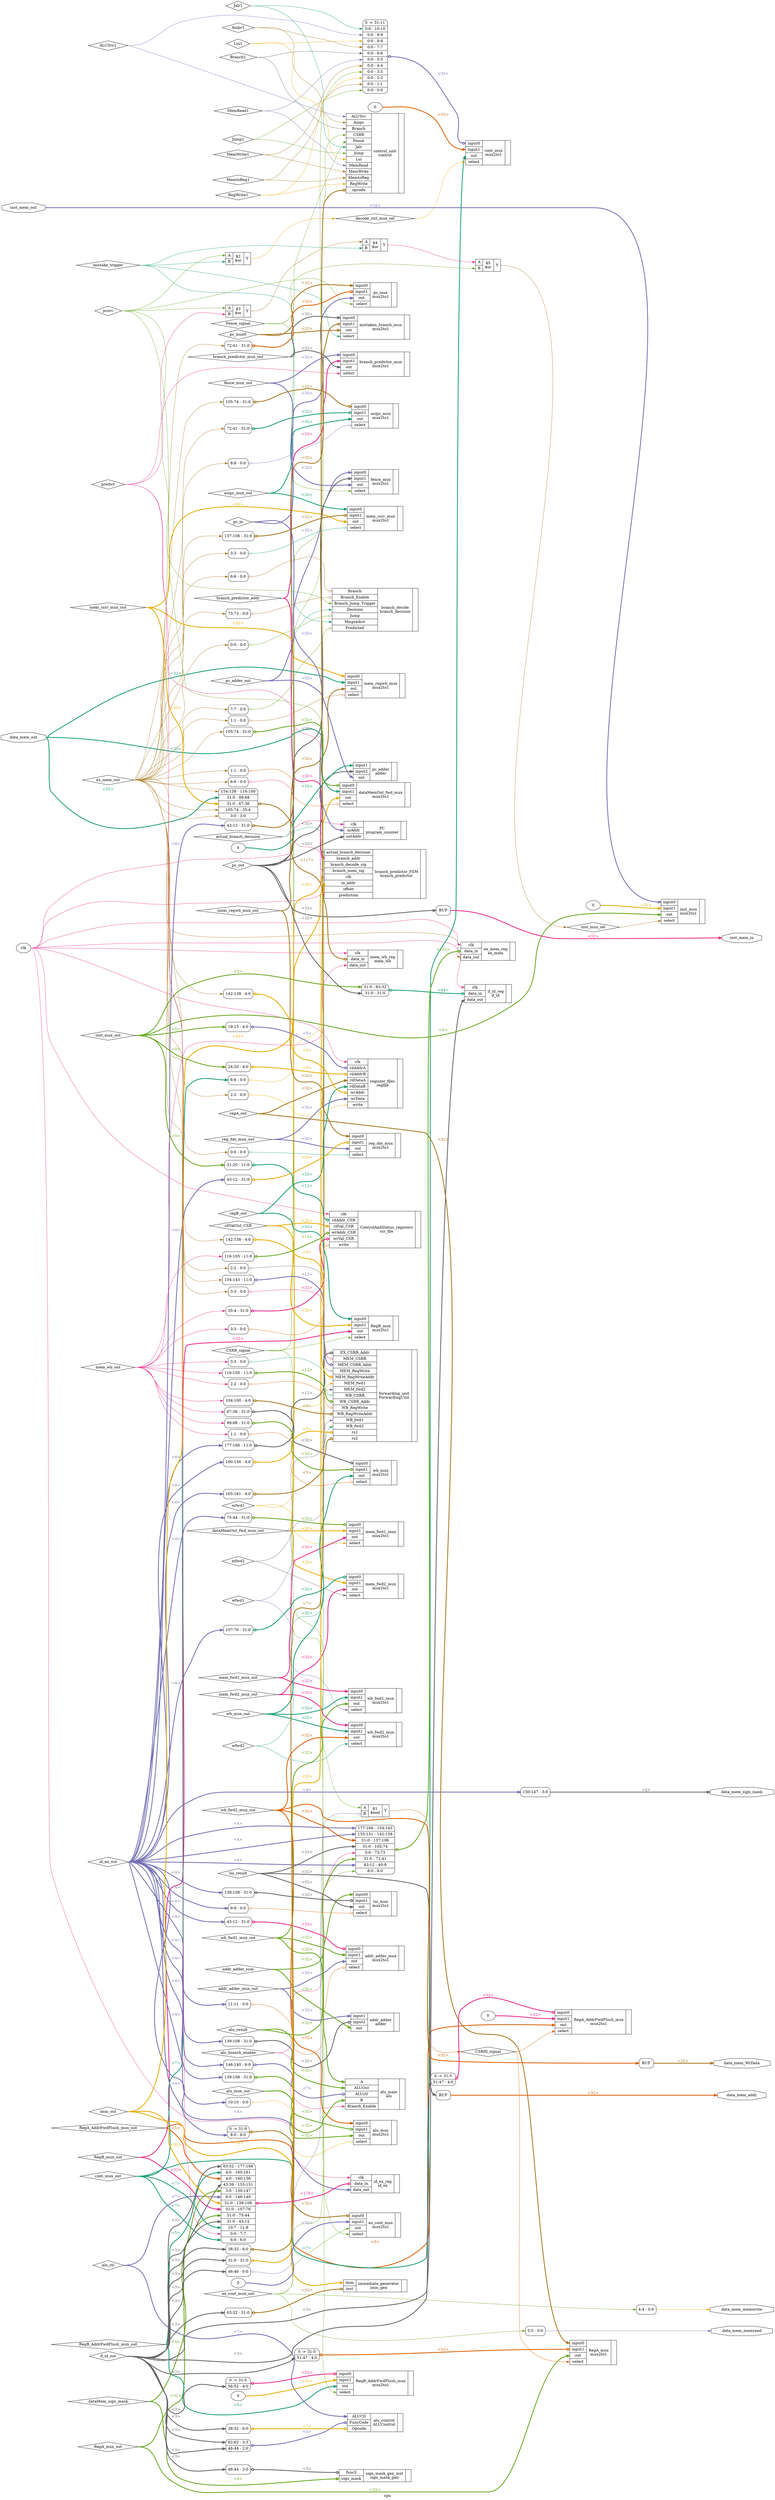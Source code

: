 digraph "cpu" {
label="cpu";
rankdir="LR";
remincross=true;
n3 [ shape=diamond, label="ALUSrc1", color="black", fontcolor="black" ];
n4 [ shape=diamond, label="Auipc1", color="black", fontcolor="black" ];
n5 [ shape=diamond, label="Branch1", color="black", fontcolor="black" ];
n6 [ shape=diamond, label="CSRRI_signal", color="black", fontcolor="black" ];
n7 [ shape=diamond, label="CSRR_signal", color="black", fontcolor="black" ];
n8 [ shape=diamond, label="Fence_signal", color="black", fontcolor="black" ];
n9 [ shape=diamond, label="Jalr1", color="black", fontcolor="black" ];
n10 [ shape=diamond, label="Jump1", color="black", fontcolor="black" ];
n11 [ shape=diamond, label="Lui1", color="black", fontcolor="black" ];
n12 [ shape=diamond, label="MemRead1", color="black", fontcolor="black" ];
n13 [ shape=diamond, label="MemWrite1", color="black", fontcolor="black" ];
n14 [ shape=diamond, label="MemtoReg1", color="black", fontcolor="black" ];
n15 [ shape=diamond, label="RegA_AddrFwdFlush_mux_out", color="black", fontcolor="black" ];
n16 [ shape=diamond, label="RegA_mux_out", color="black", fontcolor="black" ];
n17 [ shape=diamond, label="RegB_AddrFwdFlush_mux_out", color="black", fontcolor="black" ];
n18 [ shape=diamond, label="RegB_mux_out", color="black", fontcolor="black" ];
n19 [ shape=diamond, label="RegWrite1", color="black", fontcolor="black" ];
n20 [ shape=diamond, label="actual_branch_decision", color="black", fontcolor="black" ];
n21 [ shape=diamond, label="addr_adder_mux_out", color="black", fontcolor="black" ];
n22 [ shape=diamond, label="addr_adder_sum", color="black", fontcolor="black" ];
n23 [ shape=diamond, label="alu_branch_enable", color="black", fontcolor="black" ];
n24 [ shape=diamond, label="alu_ctl", color="black", fontcolor="black" ];
n25 [ shape=diamond, label="alu_mux_out", color="black", fontcolor="black" ];
n26 [ shape=diamond, label="alu_result", color="black", fontcolor="black" ];
n27 [ shape=diamond, label="auipc_mux_out", color="black", fontcolor="black" ];
n28 [ shape=diamond, label="branch_predictor_addr", color="black", fontcolor="black" ];
n29 [ shape=diamond, label="branch_predictor_mux_out", color="black", fontcolor="black" ];
n30 [ shape=octagon, label="clk", color="black", fontcolor="black" ];
n31 [ shape=diamond, label="cont_mux_out", color="black", fontcolor="black" ];
n32 [ shape=diamond, label="dataMemOut_fwd_mux_out", color="black", fontcolor="black" ];
n33 [ shape=diamond, label="dataMem_sign_mask", color="black", fontcolor="black" ];
n34 [ shape=octagon, label="data_mem_WrData", color="black", fontcolor="black" ];
n35 [ shape=octagon, label="data_mem_addr", color="black", fontcolor="black" ];
n36 [ shape=octagon, label="data_mem_memread", color="black", fontcolor="black" ];
n37 [ shape=octagon, label="data_mem_memwrite", color="black", fontcolor="black" ];
n38 [ shape=octagon, label="data_mem_out", color="black", fontcolor="black" ];
n39 [ shape=octagon, label="data_mem_sign_mask", color="black", fontcolor="black" ];
n40 [ shape=diamond, label="decode_ctrl_mux_sel", color="black", fontcolor="black" ];
n41 [ shape=diamond, label="ex_cont_mux_out", color="black", fontcolor="black" ];
n42 [ shape=diamond, label="ex_mem_out", color="black", fontcolor="black" ];
n43 [ shape=diamond, label="fence_mux_out", color="black", fontcolor="black" ];
n44 [ shape=diamond, label="id_ex_out", color="black", fontcolor="black" ];
n45 [ shape=diamond, label="if_id_out", color="black", fontcolor="black" ];
n46 [ shape=diamond, label="imm_out", color="black", fontcolor="black" ];
n47 [ shape=octagon, label="inst_mem_in", color="black", fontcolor="black" ];
n48 [ shape=octagon, label="inst_mem_out", color="black", fontcolor="black" ];
n49 [ shape=diamond, label="inst_mux_out", color="black", fontcolor="black" ];
n50 [ shape=diamond, label="inst_mux_sel", color="black", fontcolor="black" ];
n51 [ shape=diamond, label="lui_result", color="black", fontcolor="black" ];
n52 [ shape=diamond, label="mem_csrr_mux_out", color="black", fontcolor="black" ];
n53 [ shape=diamond, label="mem_fwd1_mux_out", color="black", fontcolor="black" ];
n54 [ shape=diamond, label="mem_fwd2_mux_out", color="black", fontcolor="black" ];
n55 [ shape=diamond, label="mem_regwb_mux_out", color="black", fontcolor="black" ];
n56 [ shape=diamond, label="mem_wb_out", color="black", fontcolor="black" ];
n57 [ shape=diamond, label="mfwd1", color="black", fontcolor="black" ];
n58 [ shape=diamond, label="mfwd2", color="black", fontcolor="black" ];
n59 [ shape=diamond, label="mistake_trigger", color="black", fontcolor="black" ];
n60 [ shape=diamond, label="pc_adder_out", color="black", fontcolor="black" ];
n61 [ shape=diamond, label="pc_in", color="black", fontcolor="black" ];
n62 [ shape=diamond, label="pc_mux0", color="black", fontcolor="black" ];
n63 [ shape=diamond, label="pc_out", color="black", fontcolor="black" ];
n64 [ shape=diamond, label="pcsrc", color="black", fontcolor="black" ];
n65 [ shape=diamond, label="predict", color="black", fontcolor="black" ];
n66 [ shape=diamond, label="rdValOut_CSR", color="black", fontcolor="black" ];
n67 [ shape=diamond, label="regA_out", color="black", fontcolor="black" ];
n68 [ shape=diamond, label="regB_out", color="black", fontcolor="black" ];
n69 [ shape=diamond, label="reg_dat_mux_out", color="black", fontcolor="black" ];
n70 [ shape=diamond, label="wb_fwd1_mux_out", color="black", fontcolor="black" ];
n71 [ shape=diamond, label="wb_fwd2_mux_out", color="black", fontcolor="black" ];
n72 [ shape=diamond, label="wb_mux_out", color="black", fontcolor="black" ];
n73 [ shape=diamond, label="wfwd1", color="black", fontcolor="black" ];
n74 [ shape=diamond, label="wfwd2", color="black", fontcolor="black" ];
{ rank="source"; n30; n38; n48;}
{ rank="sink"; n34; n35; n36; n37; n39; n47;}
c78 [ shape=record, label="{{<p75> A|<p76> B}|$1\n$and|{<p77> Y}}" ];
x0 [ shape=record, style=rounded, label="<s0> 46:46 - 0:0 " ];
x0:e -> c78:p76:w [arrowhead=odiamond, arrowtail=odiamond, dir=both, colorscheme="dark28", color="3", fontcolor="3", label=""];
c79 [ shape=record, label="{{<p75> A|<p76> B}|$2\n$or|{<p77> Y}}" ];
c80 [ shape=record, label="{{<p75> A|<p76> B}|$3\n$or|{<p77> Y}}" ];
c81 [ shape=record, label="{{<p75> A|<p76> B}|$4\n$or|{<p77> Y}}" ];
c82 [ shape=record, label="{{<p75> A|<p76> B}|$5\n$or|{<p77> Y}}" ];
c88 [ shape=record, label="{{<p30> clk|<p83> rdAddr_CSR|<p84> rdVal_CSR|<p85> wrAddr_CSR|<p86> wrVal_CSR|<p87> write}|ControlAndStatus_registers\ncsr_file|{}}" ];
x1 [ shape=record, style=rounded, label="<s0> 31:20 - 11:0 " ];
x1:e -> c88:p83:w [arrowhead=odiamond, arrowtail=odiamond, dir=both, colorscheme="dark28", color="1", fontcolor="1", style="setlinewidth(3)", label="<12>"];
x2 [ shape=record, style=rounded, label="<s0> 116:105 - 11:0 " ];
x2:e -> c88:p85:w [arrowhead=odiamond, arrowtail=odiamond, dir=both, colorscheme="dark28", color="5", fontcolor="5", style="setlinewidth(3)", label="<12>"];
x3 [ shape=record, style=rounded, label="<s0> 35:4 - 31:0 " ];
x3:e -> c88:p86:w [arrowhead=odiamond, arrowtail=odiamond, dir=both, colorscheme="dark28", color="4", fontcolor="4", style="setlinewidth(3)", label="<32>"];
x4 [ shape=record, style=rounded, label="<s0> 3:3 - 0:0 " ];
x4:e -> c88:p87:w [arrowhead=odiamond, arrowtail=odiamond, dir=both, colorscheme="dark28", color="2", fontcolor="2", label=""];
c91 [ shape=record, label="{{<p30> clk|<p89> inAddr|<p90> outAddr}|PC\nprogram_counter|{}}" ];
v6 [ label="0" ];
c96 [ shape=record, label="{{<p92> input0|<p93> input1|<p94> out|<p95> select}|RegA_AddrFwdFlush_mux\nmux2to1|{}}" ];
x5 [ shape=record, style=rounded, label="0 -&gt; 31:5 |<s0> 51:47 - 4:0 " ];
x5:e -> c96:p92:w [arrowhead=odiamond, arrowtail=odiamond, dir=both, colorscheme="dark28", color="4", fontcolor="4", style="setlinewidth(3)", label="<32>"];
c97 [ shape=record, label="{{<p92> input0|<p93> input1|<p94> out|<p95> select}|RegA_mux\nmux2to1|{}}" ];
x7 [ shape=record, style=rounded, label="0 -&gt; 31:5 |<s0> 51:47 - 4:0 " ];
x7:e -> c97:p93:w [arrowhead=odiamond, arrowtail=odiamond, dir=both, colorscheme="dark28", color="2", fontcolor="2", style="setlinewidth(3)", label="<32>"];
v9 [ label="0" ];
c98 [ shape=record, label="{{<p92> input0|<p93> input1|<p94> out|<p95> select}|RegB_AddrFwdFlush_mux\nmux2to1|{}}" ];
x8 [ shape=record, style=rounded, label="0 -&gt; 31:5 |<s0> 56:52 - 4:0 " ];
x8:e -> c98:p92:w [arrowhead=odiamond, arrowtail=odiamond, dir=both, colorscheme="dark28", color="4", fontcolor="4", style="setlinewidth(3)", label="<32>"];
c99 [ shape=record, label="{{<p92> input0|<p93> input1|<p94> out|<p95> select}|RegB_mux\nmux2to1|{}}" ];
c101 [ shape=record, label="{{<p93> input1|<p100> input2|<p94> out}|addr_adder\nadder|{}}" ];
x10 [ shape=record, style=rounded, label="<s0> 139:108 - 31:0 " ];
x10:e -> c101:p100:w [arrowhead=odiamond, arrowtail=odiamond, dir=both, colorscheme="dark28", color="8", fontcolor="8", style="setlinewidth(3)", label="<32>"];
c102 [ shape=record, label="{{<p92> input0|<p93> input1|<p94> out|<p95> select}|addr_adder_mux\nmux2to1|{}}" ];
x11 [ shape=record, style=rounded, label="<s0> 43:12 - 31:0 " ];
x11:e -> c102:p92:w [arrowhead=odiamond, arrowtail=odiamond, dir=both, colorscheme="dark28", color="4", fontcolor="4", style="setlinewidth(3)", label="<32>"];
x12 [ shape=record, style=rounded, label="<s0> 11:11 - 0:0 " ];
x12:e -> c102:p95:w [arrowhead=odiamond, arrowtail=odiamond, dir=both, colorscheme="dark28", color="2", fontcolor="2", label=""];
c106 [ shape=record, label="{{<p103> ALUCtl|<p104> FuncCode|<p105> Opcode}|alu_control\nALUControl|{}}" ];
x13 [ shape=record, style=rounded, label="<s1> 62:62 - 3:3 |<s0> 46:44 - 2:0 " ];
x13:e -> c106:p104:w [arrowhead=odiamond, arrowtail=odiamond, dir=both, colorscheme="dark28", color="3", fontcolor="3", style="setlinewidth(3)", label="<4>"];
x14 [ shape=record, style=rounded, label="<s0> 38:32 - 6:0 " ];
x14:e -> c106:p105:w [arrowhead=odiamond, arrowtail=odiamond, dir=both, colorscheme="dark28", color="6", fontcolor="6", style="setlinewidth(3)", label="<7>"];
c110 [ shape=record, label="{{<p75> A|<p107> ALUOut|<p108> ALUctl|<p76> B|<p109> Branch_Enable}|alu_main\nalu|{}}" ];
x15 [ shape=record, style=rounded, label="<s0> 146:140 - 6:0 " ];
x15:e -> c110:p108:w [arrowhead=odiamond, arrowtail=odiamond, dir=both, colorscheme="dark28", color="3", fontcolor="3", style="setlinewidth(3)", label="<7>"];
c111 [ shape=record, label="{{<p92> input0|<p93> input1|<p94> out|<p95> select}|alu_mux\nmux2to1|{}}" ];
x16 [ shape=record, style=rounded, label="<s0> 139:108 - 31:0 " ];
x16:e -> c111:p93:w [arrowhead=odiamond, arrowtail=odiamond, dir=both, colorscheme="dark28", color="5", fontcolor="5", style="setlinewidth(3)", label="<32>"];
x17 [ shape=record, style=rounded, label="<s0> 10:10 - 0:0 " ];
x17:e -> c111:p95:w [arrowhead=odiamond, arrowtail=odiamond, dir=both, colorscheme="dark28", color="6", fontcolor="6", label=""];
c112 [ shape=record, label="{{<p92> input0|<p93> input1|<p94> out|<p95> select}|auipc_mux\nmux2to1|{}}" ];
x18 [ shape=record, style=rounded, label="<s0> 105:74 - 31:0 " ];
x18:e -> c112:p92:w [arrowhead=odiamond, arrowtail=odiamond, dir=both, colorscheme="dark28", color="7", fontcolor="7", style="setlinewidth(3)", label="<32>"];
x19 [ shape=record, style=rounded, label="<s0> 72:41 - 31:0 " ];
x19:e -> c112:p93:w [arrowhead=odiamond, arrowtail=odiamond, dir=both, colorscheme="dark28", color="1", fontcolor="1", style="setlinewidth(3)", label="<32>"];
x20 [ shape=record, style=rounded, label="<s0> 8:8 - 0:0 " ];
x20:e -> c112:p95:w [arrowhead=odiamond, arrowtail=odiamond, dir=both, colorscheme="dark28", color="3", fontcolor="3", label=""];
c119 [ shape=record, label="{{<p113> Branch|<p109> Branch_Enable|<p114> Branch_Jump_Trigger|<p115> Decision|<p116> Jump|<p117> Mispredict|<p118> Predicted}|branch_decide\nbranch_decision|{}}" ];
x21 [ shape=record, style=rounded, label="<s0> 6:6 - 0:0 " ];
x21:e -> c119:p113:w [arrowhead=odiamond, arrowtail=odiamond, dir=both, colorscheme="dark28", color="7", fontcolor="7", label=""];
x22 [ shape=record, style=rounded, label="<s0> 73:73 - 0:0 " ];
x22:e -> c119:p109:w [arrowhead=odiamond, arrowtail=odiamond, dir=both, colorscheme="dark28", color="7", fontcolor="7", label=""];
x23 [ shape=record, style=rounded, label="<s0> 0:0 - 0:0 " ];
x23:e -> c119:p116:w [arrowhead=odiamond, arrowtail=odiamond, dir=both, colorscheme="dark28", color="5", fontcolor="5", label=""];
x24 [ shape=record, style=rounded, label="<s0> 7:7 - 0:0 " ];
x24:e -> c119:p118:w [arrowhead=odiamond, arrowtail=odiamond, dir=both, colorscheme="dark28", color="5", fontcolor="5", label=""];
c126 [ shape=record, label="{{<p20> actual_branch_decision|<p120> branch_addr|<p121> branch_decode_sig|<p122> branch_mem_sig|<p30> clk|<p123> in_addr|<p124> offset|<p125> prediction}|branch_predictor_FSM\nbranch_predictor|{}}" ];
x25 [ shape=record, style=rounded, label="<s0> 6:6 - 0:0 " ];
x25:e -> c126:p121:w [arrowhead=odiamond, arrowtail=odiamond, dir=both, colorscheme="dark28", color="6", fontcolor="6", label=""];
x26 [ shape=record, style=rounded, label="<s0> 6:6 - 0:0 " ];
x26:e -> c126:p122:w [arrowhead=odiamond, arrowtail=odiamond, dir=both, colorscheme="dark28", color="4", fontcolor="4", label=""];
x27 [ shape=record, style=rounded, label="<s0> 31:0 - 31:0 " ];
x27:e -> c126:p123:w [arrowhead=odiamond, arrowtail=odiamond, dir=both, colorscheme="dark28", color="6", fontcolor="6", style="setlinewidth(3)", label="<32>"];
c127 [ shape=record, label="{{<p92> input0|<p93> input1|<p94> out|<p95> select}|branch_predictor_mux\nmux2to1|{}}" ];
v29 [ label="0" ];
c128 [ shape=record, label="{{<p92> input0|<p93> input1|<p94> out|<p95> select}|cont_mux\nmux2to1|{}}" ];
x28 [ shape=record, style=rounded, label="0 -&gt; 31:11 |<s10> 0:0 - 10:10 |<s9> 0:0 - 9:9 |<s8> 0:0 - 8:8 |<s7> 0:0 - 7:7 |<s6> 0:0 - 6:6 |<s5> 0:0 - 5:5 |<s4> 0:0 - 4:4 |<s3> 0:0 - 3:3 |<s2> 0:0 - 2:2 |<s1> 0:0 - 1:1 |<s0> 0:0 - 0:0 " ];
x28:e -> c128:p92:w [arrowhead=odiamond, arrowtail=odiamond, dir=both, colorscheme="dark28", color="3", fontcolor="3", style="setlinewidth(3)", label="<32>"];
c140 [ shape=record, label="{{<p129> ALUSrc|<p130> Auipc|<p113> Branch|<p131> CSRR|<p132> Fence|<p133> Jalr|<p116> Jump|<p134> Lui|<p135> MemRead|<p136> MemWrite|<p137> MemtoReg|<p138> RegWrite|<p139> opcode}|control_unit\ncontrol|{}}" ];
x30 [ shape=record, style=rounded, label="<s0> 38:32 - 6:0 " ];
x30:e -> c140:p139:w [arrowhead=odiamond, arrowtail=odiamond, dir=both, colorscheme="dark28", color="7", fontcolor="7", style="setlinewidth(3)", label="<7>"];
c141 [ shape=record, label="{{<p92> input0|<p93> input1|<p94> out|<p95> select}|dataMemOut_fwd_mux\nmux2to1|{}}" ];
x31 [ shape=record, style=rounded, label="<s0> 105:74 - 31:0 " ];
x31:e -> c141:p92:w [arrowhead=odiamond, arrowtail=odiamond, dir=both, colorscheme="dark28", color="5", fontcolor="5", style="setlinewidth(3)", label="<32>"];
x32 [ shape=record, style=rounded, label="<s0> 1:1 - 0:0 " ];
x32:e -> c141:p95:w [arrowhead=odiamond, arrowtail=odiamond, dir=both, colorscheme="dark28", color="2", fontcolor="2", label=""];
v34 [ label="0" ];
c142 [ shape=record, label="{{<p92> input0|<p93> input1|<p94> out|<p95> select}|ex_cont_mux\nmux2to1|{}}" ];
x33 [ shape=record, style=rounded, label="0 -&gt; 31:9 |<s0> 8:0 - 8:0 " ];
x33:e -> c142:p92:w [arrowhead=odiamond, arrowtail=odiamond, dir=both, colorscheme="dark28", color="7", fontcolor="7", style="setlinewidth(3)", label="<32>"];
c145 [ shape=record, label="{{<p30> clk|<p143> data_in|<p144> data_out}|ex_mem_reg\nex_mem|{}}" ];
x35 [ shape=record, style=rounded, label="<s7> 177:166 - 154:143 |<s6> 155:151 - 142:138 |<s5> 31:0 - 137:106 |<s4> 31:0 - 105:74 |<s3> 0:0 - 73:73 |<s2> 31:0 - 72:41 |<s1> 43:12 - 40:9 |<s0> 8:0 - 8:0 " ];
x35:e -> c145:p143:w [arrowhead=odiamond, arrowtail=odiamond, dir=both, colorscheme="dark28", color="5", fontcolor="5", style="setlinewidth(3)", label="<155>"];
c146 [ shape=record, label="{{<p92> input0|<p93> input1|<p94> out|<p95> select}|fence_mux\nmux2to1|{}}" ];
c162 [ shape=record, label="{{<p147> EX_CSRR_Addr|<p148> MEM_CSRR|<p149> MEM_CSRR_Addr|<p150> MEM_RegWrite|<p151> MEM_RegWriteAddr|<p152> MEM_fwd1|<p153> MEM_fwd2|<p154> WB_CSRR|<p155> WB_CSRR_Addr|<p156> WB_RegWrite|<p157> WB_RegWriteAddr|<p158> WB_fwd1|<p159> WB_fwd2|<p160> rs1|<p161> rs2}|forwarding_unit\nForwardingUnit|{}}" ];
x36 [ shape=record, style=rounded, label="<s0> 177:166 - 11:0 " ];
x36:e -> c162:p147:w [arrowhead=odiamond, arrowtail=odiamond, dir=both, colorscheme="dark28", color="8", fontcolor="8", style="setlinewidth(3)", label="<12>"];
x37 [ shape=record, style=rounded, label="<s0> 3:3 - 0:0 " ];
x37:e -> c162:p148:w [arrowhead=odiamond, arrowtail=odiamond, dir=both, colorscheme="dark28", color="4", fontcolor="4", label=""];
x38 [ shape=record, style=rounded, label="<s0> 154:143 - 11:0 " ];
x38:e -> c162:p149:w [arrowhead=odiamond, arrowtail=odiamond, dir=both, colorscheme="dark28", color="3", fontcolor="3", style="setlinewidth(3)", label="<12>"];
x39 [ shape=record, style=rounded, label="<s0> 2:2 - 0:0 " ];
x39:e -> c162:p150:w [arrowhead=odiamond, arrowtail=odiamond, dir=both, colorscheme="dark28", color="8", fontcolor="8", label=""];
x40 [ shape=record, style=rounded, label="<s0> 142:138 - 4:0 " ];
x40:e -> c162:p151:w [arrowhead=odiamond, arrowtail=odiamond, dir=both, colorscheme="dark28", color="6", fontcolor="6", style="setlinewidth(3)", label="<5>"];
x41 [ shape=record, style=rounded, label="<s0> 3:3 - 0:0 " ];
x41:e -> c162:p154:w [arrowhead=odiamond, arrowtail=odiamond, dir=both, colorscheme="dark28", color="1", fontcolor="1", label=""];
x42 [ shape=record, style=rounded, label="<s0> 116:105 - 11:0 " ];
x42:e -> c162:p155:w [arrowhead=odiamond, arrowtail=odiamond, dir=both, colorscheme="dark28", color="5", fontcolor="5", style="setlinewidth(3)", label="<12>"];
x43 [ shape=record, style=rounded, label="<s0> 2:2 - 0:0 " ];
x43:e -> c162:p156:w [arrowhead=odiamond, arrowtail=odiamond, dir=both, colorscheme="dark28", color="2", fontcolor="2", label=""];
x44 [ shape=record, style=rounded, label="<s0> 104:100 - 4:0 " ];
x44:e -> c162:p157:w [arrowhead=odiamond, arrowtail=odiamond, dir=both, colorscheme="dark28", color="7", fontcolor="7", style="setlinewidth(3)", label="<5>"];
x45 [ shape=record, style=rounded, label="<s0> 160:156 - 4:0 " ];
x45:e -> c162:p160:w [arrowhead=odiamond, arrowtail=odiamond, dir=both, colorscheme="dark28", color="6", fontcolor="6", style="setlinewidth(3)", label="<5>"];
x46 [ shape=record, style=rounded, label="<s0> 165:161 - 4:0 " ];
x46:e -> c162:p161:w [arrowhead=odiamond, arrowtail=odiamond, dir=both, colorscheme="dark28", color="7", fontcolor="7", style="setlinewidth(3)", label="<5>"];
c163 [ shape=record, label="{{<p30> clk|<p143> data_in|<p144> data_out}|id_ex_reg\nid_ex|{}}" ];
x47 [ shape=record, style=rounded, label="<s12> 63:52 - 177:166 |<s11> 4:0 - 165:161 |<s10> 4:0 - 160:156 |<s9> 43:39 - 155:151 |<s8> 3:0 - 150:147 |<s7> 6:0 - 146:140 |<s6> 31:0 - 139:108 |<s5> 31:0 - 107:76 |<s4> 31:0 - 75:44 |<s3> 31:0 - 43:12 |<s2> 10:7 - 11:8 |<s1> 0:0 - 7:7 |<s0> 6:0 - 6:0 " ];
x47:e -> c163:p143:w [arrowhead=odiamond, arrowtail=odiamond, dir=both, colorscheme="dark28", color="4", fontcolor="4", style="setlinewidth(3)", label="<178>"];
c164 [ shape=record, label="{{<p30> clk|<p143> data_in|<p144> data_out}|if_id_reg\nif_id|{}}" ];
x48 [ shape=record, style=rounded, label="<s1> 31:0 - 63:32 |<s0> 31:0 - 31:0 " ];
x48:e -> c164:p143:w [arrowhead=odiamond, arrowtail=odiamond, dir=both, colorscheme="dark28", color="1", fontcolor="1", style="setlinewidth(3)", label="<64>"];
c167 [ shape=record, label="{{<p165> imm|<p166> inst}|immediate_generator\nimm_gen|{}}" ];
x49 [ shape=record, style=rounded, label="<s0> 63:32 - 31:0 " ];
x49:e -> c167:p166:w [arrowhead=odiamond, arrowtail=odiamond, dir=both, colorscheme="dark28", color="7", fontcolor="7", style="setlinewidth(3)", label="<32>"];
v50 [ label="0" ];
c168 [ shape=record, label="{{<p92> input0|<p93> input1|<p94> out|<p95> select}|inst_mux\nmux2to1|{}}" ];
c169 [ shape=record, label="{{<p92> input0|<p93> input1|<p94> out|<p95> select}|lui_mux\nmux2to1|{}}" ];
x51 [ shape=record, style=rounded, label="<s0> 139:108 - 31:0 " ];
x51:e -> c169:p93:w [arrowhead=odiamond, arrowtail=odiamond, dir=both, colorscheme="dark28", color="8", fontcolor="8", style="setlinewidth(3)", label="<32>"];
x52 [ shape=record, style=rounded, label="<s0> 9:9 - 0:0 " ];
x52:e -> c169:p95:w [arrowhead=odiamond, arrowtail=odiamond, dir=both, colorscheme="dark28", color="2", fontcolor="2", label=""];
c170 [ shape=record, label="{{<p92> input0|<p93> input1|<p94> out|<p95> select}|mem_csrr_mux\nmux2to1|{}}" ];
x53 [ shape=record, style=rounded, label="<s0> 137:106 - 31:0 " ];
x53:e -> c170:p93:w [arrowhead=odiamond, arrowtail=odiamond, dir=both, colorscheme="dark28", color="7", fontcolor="7", style="setlinewidth(3)", label="<32>"];
x54 [ shape=record, style=rounded, label="<s0> 3:3 - 0:0 " ];
x54:e -> c170:p95:w [arrowhead=odiamond, arrowtail=odiamond, dir=both, colorscheme="dark28", color="1", fontcolor="1", label=""];
c171 [ shape=record, label="{{<p92> input0|<p93> input1|<p94> out|<p95> select}|mem_fwd1_mux\nmux2to1|{}}" ];
x55 [ shape=record, style=rounded, label="<s0> 75:44 - 31:0 " ];
x55:e -> c171:p92:w [arrowhead=odiamond, arrowtail=odiamond, dir=both, colorscheme="dark28", color="5", fontcolor="5", style="setlinewidth(3)", label="<32>"];
c172 [ shape=record, label="{{<p92> input0|<p93> input1|<p94> out|<p95> select}|mem_fwd2_mux\nmux2to1|{}}" ];
x56 [ shape=record, style=rounded, label="<s0> 107:76 - 31:0 " ];
x56:e -> c172:p92:w [arrowhead=odiamond, arrowtail=odiamond, dir=both, colorscheme="dark28", color="1", fontcolor="1", style="setlinewidth(3)", label="<32>"];
c173 [ shape=record, label="{{<p92> input0|<p93> input1|<p94> out|<p95> select}|mem_regwb_mux\nmux2to1|{}}" ];
x57 [ shape=record, style=rounded, label="<s0> 1:1 - 0:0 " ];
x57:e -> c173:p95:w [arrowhead=odiamond, arrowtail=odiamond, dir=both, colorscheme="dark28", color="7", fontcolor="7", label=""];
c174 [ shape=record, label="{{<p30> clk|<p143> data_in|<p144> data_out}|mem_wb_reg\nmem_wb|{}}" ];
x58 [ shape=record, style=rounded, label="<s4> 154:138 - 116:100 |<s3> 31:0 - 99:68 |<s2> 31:0 - 67:36 |<s1> 105:74 - 35:4 |<s0> 3:0 - 3:0 " ];
x58:e -> c174:p143:w [arrowhead=odiamond, arrowtail=odiamond, dir=both, colorscheme="dark28", color="7", fontcolor="7", style="setlinewidth(3)", label="<117>"];
c175 [ shape=record, label="{{<p92> input0|<p93> input1|<p94> out|<p95> select}|mistaken_branch_mux\nmux2to1|{}}" ];
x59 [ shape=record, style=rounded, label="<s0> 43:12 - 31:0 " ];
x59:e -> c175:p93:w [arrowhead=odiamond, arrowtail=odiamond, dir=both, colorscheme="dark28", color="7", fontcolor="7", style="setlinewidth(3)", label="<32>"];
v60 [ label="4" ];
c176 [ shape=record, label="{{<p93> input1|<p100> input2|<p94> out}|pc_adder\nadder|{}}" ];
c177 [ shape=record, label="{{<p92> input0|<p93> input1|<p94> out|<p95> select}|pc_mux\nmux2to1|{}}" ];
x61 [ shape=record, style=rounded, label="<s0> 72:41 - 31:0 " ];
x61:e -> c177:p93:w [arrowhead=odiamond, arrowtail=odiamond, dir=both, colorscheme="dark28", color="2", fontcolor="2", style="setlinewidth(3)", label="<32>"];
c178 [ shape=record, label="{{<p92> input0|<p93> input1|<p94> out|<p95> select}|reg_dat_mux\nmux2to1|{}}" ];
x62 [ shape=record, style=rounded, label="<s0> 43:12 - 31:0 " ];
x62:e -> c178:p93:w [arrowhead=odiamond, arrowtail=odiamond, dir=both, colorscheme="dark28", color="6", fontcolor="6", style="setlinewidth(3)", label="<32>"];
x63 [ shape=record, style=rounded, label="<s0> 0:0 - 0:0 " ];
x63:e -> c178:p95:w [arrowhead=odiamond, arrowtail=odiamond, dir=both, colorscheme="dark28", color="1", fontcolor="1", label=""];
c185 [ shape=record, label="{{<p30> clk|<p179> rdAddrA|<p180> rdAddrB|<p181> rdDataA|<p182> rdDataB|<p183> wrAddr|<p184> wrData|<p87> write}|register_files\nregfile|{}}" ];
x64 [ shape=record, style=rounded, label="<s0> 19:15 - 4:0 " ];
x64:e -> c185:p179:w [arrowhead=odiamond, arrowtail=odiamond, dir=both, colorscheme="dark28", color="3", fontcolor="3", style="setlinewidth(3)", label="<5>"];
x65 [ shape=record, style=rounded, label="<s0> 24:20 - 4:0 " ];
x65:e -> c185:p180:w [arrowhead=odiamond, arrowtail=odiamond, dir=both, colorscheme="dark28", color="6", fontcolor="6", style="setlinewidth(3)", label="<5>"];
x66 [ shape=record, style=rounded, label="<s0> 142:138 - 4:0 " ];
x66:e -> c185:p183:w [arrowhead=odiamond, arrowtail=odiamond, dir=both, colorscheme="dark28", color="6", fontcolor="6", style="setlinewidth(3)", label="<5>"];
x67 [ shape=record, style=rounded, label="<s0> 2:2 - 0:0 " ];
x67:e -> c185:p87:w [arrowhead=odiamond, arrowtail=odiamond, dir=both, colorscheme="dark28", color="6", fontcolor="6", label=""];
c188 [ shape=record, label="{{<p186> func3|<p187> sign_mask}|sign_mask_gen_inst\nsign_mask_gen|{}}" ];
x68 [ shape=record, style=rounded, label="<s0> 46:44 - 2:0 " ];
x68:e -> c188:p186:w [arrowhead=odiamond, arrowtail=odiamond, dir=both, colorscheme="dark28", color="8", fontcolor="8", style="setlinewidth(3)", label="<3>"];
c189 [ shape=record, label="{{<p92> input0|<p93> input1|<p94> out|<p95> select}|wb_fwd1_mux\nmux2to1|{}}" ];
c190 [ shape=record, label="{{<p92> input0|<p93> input1|<p94> out|<p95> select}|wb_fwd2_mux\nmux2to1|{}}" ];
c191 [ shape=record, label="{{<p92> input0|<p93> input1|<p94> out|<p95> select}|wb_mux\nmux2to1|{}}" ];
x69 [ shape=record, style=rounded, label="<s0> 67:36 - 31:0 " ];
x69:e -> c191:p92:w [arrowhead=odiamond, arrowtail=odiamond, dir=both, colorscheme="dark28", color="8", fontcolor="8", style="setlinewidth(3)", label="<32>"];
x70 [ shape=record, style=rounded, label="<s0> 99:68 - 31:0 " ];
x70:e -> c191:p93:w [arrowhead=odiamond, arrowtail=odiamond, dir=both, colorscheme="dark28", color="5", fontcolor="5", style="setlinewidth(3)", label="<32>"];
x71 [ shape=record, style=rounded, label="<s0> 1:1 - 0:0 " ];
x71:e -> c191:p95:w [arrowhead=odiamond, arrowtail=odiamond, dir=both, colorscheme="dark28", color="2", fontcolor="2", label=""];
x72 [shape=box, style=rounded, label="BUF"];
x73 [shape=box, style=rounded, label="BUF"];
x74 [ shape=record, style=rounded, label="<s0> 5:5 - 0:0 " ];
x75 [ shape=record, style=rounded, label="<s0> 4:4 - 0:0 " ];
x76 [ shape=record, style=rounded, label="<s0> 150:147 - 3:0 " ];
x77 [shape=box, style=rounded, label="BUF"];
c80:p77:e -> c81:p75:w [colorscheme="dark28", color="7", fontcolor="7", label=""];
n10:e -> c140:p116:w [colorscheme="dark28", color="5", fontcolor="5", label=""];
n10:e -> x28:s0:w [colorscheme="dark28", color="5", fontcolor="5", label=""];
n11:e -> c140:p134:w [colorscheme="dark28", color="6", fontcolor="6", label=""];
n11:e -> x28:s8:w [colorscheme="dark28", color="6", fontcolor="6", label=""];
n12:e -> c140:p135:w [colorscheme="dark28", color="3", fontcolor="3", label=""];
n12:e -> x28:s5:w [colorscheme="dark28", color="3", fontcolor="3", label=""];
n13:e -> c140:p136:w [colorscheme="dark28", color="7", fontcolor="7", label=""];
n13:e -> x28:s4:w [colorscheme="dark28", color="7", fontcolor="7", label=""];
n14:e -> c140:p137:w [colorscheme="dark28", color="7", fontcolor="7", label=""];
n14:e -> x28:s1:w [colorscheme="dark28", color="7", fontcolor="7", label=""];
n15:e -> c96:p94:w [colorscheme="dark28", color="2", fontcolor="2", style="setlinewidth(3)", label="<5>"];
n15:e -> x47:s10:w [colorscheme="dark28", color="2", fontcolor="2", style="setlinewidth(3)", label="<5>"];
n16:e -> c97:p94:w [colorscheme="dark28", color="5", fontcolor="5", style="setlinewidth(3)", label="<32>"];
n16:e -> x47:s4:w [colorscheme="dark28", color="5", fontcolor="5", style="setlinewidth(3)", label="<32>"];
n17:e -> c98:p94:w [colorscheme="dark28", color="1", fontcolor="1", style="setlinewidth(3)", label="<5>"];
n17:e -> x47:s11:w [colorscheme="dark28", color="1", fontcolor="1", style="setlinewidth(3)", label="<5>"];
n18:e -> c99:p94:w [colorscheme="dark28", color="4", fontcolor="4", style="setlinewidth(3)", label="<32>"];
n18:e -> x47:s5:w [colorscheme="dark28", color="4", fontcolor="4", style="setlinewidth(3)", label="<32>"];
n19:e -> c140:p138:w [colorscheme="dark28", color="6", fontcolor="6", label=""];
n19:e -> x28:s2:w [colorscheme="dark28", color="6", fontcolor="6", label=""];
c81:p77:e -> c82:p75:w [colorscheme="dark28", color="4", fontcolor="4", label=""];
n20:e -> c119:p115:w [colorscheme="dark28", color="1", fontcolor="1", label=""];
n20:e -> c126:p20:w [colorscheme="dark28", color="1", fontcolor="1", label=""];
n21:e -> c101:p93:w [colorscheme="dark28", color="3", fontcolor="3", style="setlinewidth(3)", label="<32>"];
n21:e -> c102:p94:w [colorscheme="dark28", color="3", fontcolor="3", style="setlinewidth(3)", label="<32>"];
n22:e -> c101:p94:w [colorscheme="dark28", color="5", fontcolor="5", style="setlinewidth(3)", label="<32>"];
n22:e -> x35:s2:w [colorscheme="dark28", color="5", fontcolor="5", style="setlinewidth(3)", label="<32>"];
n23:e -> c110:p109:w [colorscheme="dark28", color="4", fontcolor="4", label=""];
n23:e -> x35:s3:w [colorscheme="dark28", color="4", fontcolor="4", label=""];
n24:e -> c106:p103:w [colorscheme="dark28", color="3", fontcolor="3", style="setlinewidth(3)", label="<7>"];
n24:e -> x47:s7:w [colorscheme="dark28", color="3", fontcolor="3", style="setlinewidth(3)", label="<7>"];
n25:e -> c110:p76:w [colorscheme="dark28", color="5", fontcolor="5", style="setlinewidth(3)", label="<32>"];
n25:e -> c111:p94:w [colorscheme="dark28", color="5", fontcolor="5", style="setlinewidth(3)", label="<32>"];
n26:e -> c110:p107:w [colorscheme="dark28", color="5", fontcolor="5", style="setlinewidth(3)", label="<32>"];
n26:e -> c169:p92:w [colorscheme="dark28", color="5", fontcolor="5", style="setlinewidth(3)", label="<32>"];
n27:e -> c112:p94:w [colorscheme="dark28", color="1", fontcolor="1", style="setlinewidth(3)", label="<32>"];
n27:e -> c170:p92:w [colorscheme="dark28", color="1", fontcolor="1", style="setlinewidth(3)", label="<32>"];
n28:e -> c126:p120:w [colorscheme="dark28", color="4", fontcolor="4", style="setlinewidth(3)", label="<32>"];
n28:e -> c127:p93:w [colorscheme="dark28", color="4", fontcolor="4", style="setlinewidth(3)", label="<32>"];
n29:e -> c127:p94:w [colorscheme="dark28", color="8", fontcolor="8", style="setlinewidth(3)", label="<32>"];
n29:e -> c175:p92:w [colorscheme="dark28", color="8", fontcolor="8", style="setlinewidth(3)", label="<32>"];
n3:e -> c140:p129:w [colorscheme="dark28", color="3", fontcolor="3", label=""];
n3:e -> x28:s9:w [colorscheme="dark28", color="3", fontcolor="3", label=""];
n30:e -> c126:p30:w [colorscheme="dark28", color="4", fontcolor="4", label=""];
n30:e -> c145:p30:w [colorscheme="dark28", color="4", fontcolor="4", label=""];
n30:e -> c163:p30:w [colorscheme="dark28", color="4", fontcolor="4", label=""];
n30:e -> c164:p30:w [colorscheme="dark28", color="4", fontcolor="4", label=""];
n30:e -> c174:p30:w [colorscheme="dark28", color="4", fontcolor="4", label=""];
n30:e -> c185:p30:w [colorscheme="dark28", color="4", fontcolor="4", label=""];
n30:e -> c88:p30:w [colorscheme="dark28", color="4", fontcolor="4", label=""];
n30:e -> c91:p30:w [colorscheme="dark28", color="4", fontcolor="4", label=""];
n31:e -> c128:p94:w [colorscheme="dark28", color="1", fontcolor="1", style="setlinewidth(3)", label="<7>"];
n31:e -> x25:s0:w [colorscheme="dark28", color="1", fontcolor="1", style="setlinewidth(3)", label="<7>"];
n31:e -> x47:s0:w [colorscheme="dark28", color="1", fontcolor="1", style="setlinewidth(3)", label="<7>"];
n31:e -> x47:s2:w [colorscheme="dark28", color="1", fontcolor="1", style="setlinewidth(3)", label="<7>"];
n32:e -> c141:p94:w [colorscheme="dark28", color="6", fontcolor="6", style="setlinewidth(3)", label="<32>"];
n32:e -> c171:p93:w [colorscheme="dark28", color="6", fontcolor="6", style="setlinewidth(3)", label="<32>"];
n32:e -> c172:p93:w [colorscheme="dark28", color="6", fontcolor="6", style="setlinewidth(3)", label="<32>"];
n33:e -> c188:p187:w [colorscheme="dark28", color="5", fontcolor="5", style="setlinewidth(3)", label="<4>"];
n33:e -> x47:s8:w [colorscheme="dark28", color="5", fontcolor="5", style="setlinewidth(3)", label="<4>"];
x72:e:e -> n34:w [colorscheme="dark28", color="7", fontcolor="7", style="setlinewidth(3)", label="<32>"];
x73:e:e -> n35:w [colorscheme="dark28", color="2", fontcolor="2", style="setlinewidth(3)", label="<32>"];
x74:e -> n36:w [colorscheme="dark28", color="3", fontcolor="3", label=""];
x75:e -> n37:w [colorscheme="dark28", color="6", fontcolor="6", label=""];
n38:e -> c141:p93:w [colorscheme="dark28", color="1", fontcolor="1", style="setlinewidth(3)", label="<32>"];
n38:e -> c173:p93:w [colorscheme="dark28", color="1", fontcolor="1", style="setlinewidth(3)", label="<32>"];
n38:e -> x58:s3:w [colorscheme="dark28", color="1", fontcolor="1", style="setlinewidth(3)", label="<32>"];
x76:e -> n39:w [colorscheme="dark28", color="8", fontcolor="8", style="setlinewidth(3)", label="<4>"];
n4:e -> c140:p130:w [colorscheme="dark28", color="7", fontcolor="7", label=""];
n4:e -> x28:s7:w [colorscheme="dark28", color="7", fontcolor="7", label=""];
c79:p77:e -> n40:w [colorscheme="dark28", color="6", fontcolor="6", label=""];
n40:e -> c128:p95:w [colorscheme="dark28", color="6", fontcolor="6", label=""];
n41:e -> c142:p94:w [colorscheme="dark28", color="5", fontcolor="5", label=""];
n41:e -> x35:s0:w [colorscheme="dark28", color="5", fontcolor="5", label=""];
n41:e -> x74:s0:w [colorscheme="dark28", color="5", fontcolor="5", label=""];
n41:e -> x75:s0:w [colorscheme="dark28", color="5", fontcolor="5", label=""];
n42:e -> c145:p144:w [colorscheme="dark28", color="7", fontcolor="7", label=""];
n42:e -> x18:s0:w [colorscheme="dark28", color="7", fontcolor="7", label=""];
n42:e -> x19:s0:w [colorscheme="dark28", color="7", fontcolor="7", label=""];
n42:e -> x20:s0:w [colorscheme="dark28", color="7", fontcolor="7", label=""];
n42:e -> x21:s0:w [colorscheme="dark28", color="7", fontcolor="7", label=""];
n42:e -> x22:s0:w [colorscheme="dark28", color="7", fontcolor="7", label=""];
n42:e -> x23:s0:w [colorscheme="dark28", color="7", fontcolor="7", label=""];
n42:e -> x24:s0:w [colorscheme="dark28", color="7", fontcolor="7", label=""];
n42:e -> x26:s0:w [colorscheme="dark28", color="7", fontcolor="7", label=""];
n42:e -> x31:s0:w [colorscheme="dark28", color="7", fontcolor="7", label=""];
n42:e -> x32:s0:w [colorscheme="dark28", color="7", fontcolor="7", label=""];
n42:e -> x37:s0:w [colorscheme="dark28", color="7", fontcolor="7", label=""];
n42:e -> x38:s0:w [colorscheme="dark28", color="7", fontcolor="7", label=""];
n42:e -> x39:s0:w [colorscheme="dark28", color="7", fontcolor="7", label=""];
n42:e -> x40:s0:w [colorscheme="dark28", color="7", fontcolor="7", label=""];
n42:e -> x53:s0:w [colorscheme="dark28", color="7", fontcolor="7", label=""];
n42:e -> x54:s0:w [colorscheme="dark28", color="7", fontcolor="7", label=""];
n42:e -> x57:s0:w [colorscheme="dark28", color="7", fontcolor="7", label=""];
n42:e -> x58:s0:w [colorscheme="dark28", color="7", fontcolor="7", label=""];
n42:e -> x58:s1:w [colorscheme="dark28", color="7", fontcolor="7", label=""];
n42:e -> x58:s4:w [colorscheme="dark28", color="7", fontcolor="7", label=""];
n42:e -> x61:s0:w [colorscheme="dark28", color="7", fontcolor="7", label=""];
n42:e -> x63:s0:w [colorscheme="dark28", color="7", fontcolor="7", label=""];
n42:e -> x66:s0:w [colorscheme="dark28", color="7", fontcolor="7", label=""];
n42:e -> x67:s0:w [colorscheme="dark28", color="7", fontcolor="7", label=""];
n43:e -> c127:p92:w [colorscheme="dark28", color="3", fontcolor="3", style="setlinewidth(3)", label="<32>"];
n43:e -> c146:p94:w [colorscheme="dark28", color="3", fontcolor="3", style="setlinewidth(3)", label="<32>"];
n44:e -> c163:p144:w [colorscheme="dark28", color="3", fontcolor="3", style="setlinewidth(3)", label="<4>"];
n44:e -> x10:s0:w [colorscheme="dark28", color="3", fontcolor="3", style="setlinewidth(3)", label="<4>"];
n44:e -> x11:s0:w [colorscheme="dark28", color="3", fontcolor="3", style="setlinewidth(3)", label="<4>"];
n44:e -> x12:s0:w [colorscheme="dark28", color="3", fontcolor="3", style="setlinewidth(3)", label="<4>"];
n44:e -> x15:s0:w [colorscheme="dark28", color="3", fontcolor="3", style="setlinewidth(3)", label="<4>"];
n44:e -> x16:s0:w [colorscheme="dark28", color="3", fontcolor="3", style="setlinewidth(3)", label="<4>"];
n44:e -> x17:s0:w [colorscheme="dark28", color="3", fontcolor="3", style="setlinewidth(3)", label="<4>"];
n44:e -> x33:s0:w [colorscheme="dark28", color="3", fontcolor="3", style="setlinewidth(3)", label="<4>"];
n44:e -> x35:s1:w [colorscheme="dark28", color="3", fontcolor="3", style="setlinewidth(3)", label="<4>"];
n44:e -> x35:s6:w [colorscheme="dark28", color="3", fontcolor="3", style="setlinewidth(3)", label="<4>"];
n44:e -> x35:s7:w [colorscheme="dark28", color="3", fontcolor="3", style="setlinewidth(3)", label="<4>"];
n44:e -> x36:s0:w [colorscheme="dark28", color="3", fontcolor="3", style="setlinewidth(3)", label="<4>"];
n44:e -> x45:s0:w [colorscheme="dark28", color="3", fontcolor="3", style="setlinewidth(3)", label="<4>"];
n44:e -> x46:s0:w [colorscheme="dark28", color="3", fontcolor="3", style="setlinewidth(3)", label="<4>"];
n44:e -> x51:s0:w [colorscheme="dark28", color="3", fontcolor="3", style="setlinewidth(3)", label="<4>"];
n44:e -> x52:s0:w [colorscheme="dark28", color="3", fontcolor="3", style="setlinewidth(3)", label="<4>"];
n44:e -> x55:s0:w [colorscheme="dark28", color="3", fontcolor="3", style="setlinewidth(3)", label="<4>"];
n44:e -> x56:s0:w [colorscheme="dark28", color="3", fontcolor="3", style="setlinewidth(3)", label="<4>"];
n44:e -> x59:s0:w [colorscheme="dark28", color="3", fontcolor="3", style="setlinewidth(3)", label="<4>"];
n44:e -> x62:s0:w [colorscheme="dark28", color="3", fontcolor="3", style="setlinewidth(3)", label="<4>"];
n44:e -> x76:s0:w [colorscheme="dark28", color="3", fontcolor="3", style="setlinewidth(3)", label="<4>"];
n45:e -> c164:p144:w [colorscheme="dark28", color="8", fontcolor="8", style="setlinewidth(3)", label="<3>"];
n45:e -> x0:s0:w [colorscheme="dark28", color="8", fontcolor="8", style="setlinewidth(3)", label="<3>"];
n45:e -> x13:s0:w [colorscheme="dark28", color="8", fontcolor="8", style="setlinewidth(3)", label="<3>"];
n45:e -> x13:s1:w [colorscheme="dark28", color="8", fontcolor="8", style="setlinewidth(3)", label="<3>"];
n45:e -> x14:s0:w [colorscheme="dark28", color="8", fontcolor="8", style="setlinewidth(3)", label="<3>"];
n45:e -> x27:s0:w [colorscheme="dark28", color="8", fontcolor="8", style="setlinewidth(3)", label="<3>"];
n45:e -> x30:s0:w [colorscheme="dark28", color="8", fontcolor="8", style="setlinewidth(3)", label="<3>"];
n45:e -> x47:s12:w [colorscheme="dark28", color="8", fontcolor="8", style="setlinewidth(3)", label="<3>"];
n45:e -> x47:s3:w [colorscheme="dark28", color="8", fontcolor="8", style="setlinewidth(3)", label="<3>"];
n45:e -> x47:s9:w [colorscheme="dark28", color="8", fontcolor="8", style="setlinewidth(3)", label="<3>"];
n45:e -> x49:s0:w [colorscheme="dark28", color="8", fontcolor="8", style="setlinewidth(3)", label="<3>"];
n45:e -> x5:s0:w [colorscheme="dark28", color="8", fontcolor="8", style="setlinewidth(3)", label="<3>"];
n45:e -> x68:s0:w [colorscheme="dark28", color="8", fontcolor="8", style="setlinewidth(3)", label="<3>"];
n45:e -> x7:s0:w [colorscheme="dark28", color="8", fontcolor="8", style="setlinewidth(3)", label="<3>"];
n45:e -> x8:s0:w [colorscheme="dark28", color="8", fontcolor="8", style="setlinewidth(3)", label="<3>"];
n46:e -> c126:p124:w [colorscheme="dark28", color="6", fontcolor="6", style="setlinewidth(3)", label="<32>"];
n46:e -> c167:p165:w [colorscheme="dark28", color="6", fontcolor="6", style="setlinewidth(3)", label="<32>"];
n46:e -> x47:s6:w [colorscheme="dark28", color="6", fontcolor="6", style="setlinewidth(3)", label="<32>"];
x77:e:e -> n47:w [colorscheme="dark28", color="4", fontcolor="4", style="setlinewidth(3)", label="<32>"];
n48:e -> c168:p92:w [colorscheme="dark28", color="3", fontcolor="3", style="setlinewidth(3)", label="<32>"];
n49:e -> c168:p94:w [colorscheme="dark28", color="5", fontcolor="5", style="setlinewidth(3)", label="<5>"];
n49:e -> x1:s0:w [colorscheme="dark28", color="5", fontcolor="5", style="setlinewidth(3)", label="<5>"];
n49:e -> x48:s1:w [colorscheme="dark28", color="5", fontcolor="5", style="setlinewidth(3)", label="<5>"];
n49:e -> x64:s0:w [colorscheme="dark28", color="5", fontcolor="5", style="setlinewidth(3)", label="<5>"];
n49:e -> x65:s0:w [colorscheme="dark28", color="5", fontcolor="5", style="setlinewidth(3)", label="<5>"];
n5:e -> c140:p113:w [colorscheme="dark28", color="8", fontcolor="8", label=""];
n5:e -> x28:s6:w [colorscheme="dark28", color="8", fontcolor="8", label=""];
c82:p77:e -> n50:w [colorscheme="dark28", color="7", fontcolor="7", label=""];
n50:e -> c168:p95:w [colorscheme="dark28", color="7", fontcolor="7", label=""];
n51:e -> c169:p94:w [colorscheme="dark28", color="8", fontcolor="8", style="setlinewidth(3)", label="<32>"];
n51:e -> x35:s4:w [colorscheme="dark28", color="8", fontcolor="8", style="setlinewidth(3)", label="<32>"];
n51:e -> x73:w:w [colorscheme="dark28", color="8", fontcolor="8", style="setlinewidth(3)", label="<32>"];
n52:e -> c170:p94:w [colorscheme="dark28", color="6", fontcolor="6", style="setlinewidth(3)", label="<32>"];
n52:e -> c173:p92:w [colorscheme="dark28", color="6", fontcolor="6", style="setlinewidth(3)", label="<32>"];
n52:e -> x58:s2:w [colorscheme="dark28", color="6", fontcolor="6", style="setlinewidth(3)", label="<32>"];
n53:e -> c171:p94:w [colorscheme="dark28", color="4", fontcolor="4", style="setlinewidth(3)", label="<32>"];
n53:e -> c189:p92:w [colorscheme="dark28", color="4", fontcolor="4", style="setlinewidth(3)", label="<32>"];
n54:e -> c172:p94:w [colorscheme="dark28", color="4", fontcolor="4", style="setlinewidth(3)", label="<32>"];
n54:e -> c190:p92:w [colorscheme="dark28", color="4", fontcolor="4", style="setlinewidth(3)", label="<32>"];
n55:e -> c173:p94:w [colorscheme="dark28", color="7", fontcolor="7", style="setlinewidth(3)", label="<32>"];
n55:e -> c178:p92:w [colorscheme="dark28", color="7", fontcolor="7", style="setlinewidth(3)", label="<32>"];
n56:e -> c174:p144:w [colorscheme="dark28", color="4", fontcolor="4", label=""];
n56:e -> x2:s0:w [colorscheme="dark28", color="4", fontcolor="4", label=""];
n56:e -> x3:s0:w [colorscheme="dark28", color="4", fontcolor="4", label=""];
n56:e -> x41:s0:w [colorscheme="dark28", color="4", fontcolor="4", label=""];
n56:e -> x42:s0:w [colorscheme="dark28", color="4", fontcolor="4", label=""];
n56:e -> x43:s0:w [colorscheme="dark28", color="4", fontcolor="4", label=""];
n56:e -> x44:s0:w [colorscheme="dark28", color="4", fontcolor="4", label=""];
n56:e -> x4:s0:w [colorscheme="dark28", color="4", fontcolor="4", label=""];
n56:e -> x69:s0:w [colorscheme="dark28", color="4", fontcolor="4", label=""];
n56:e -> x70:s0:w [colorscheme="dark28", color="4", fontcolor="4", label=""];
n56:e -> x71:s0:w [colorscheme="dark28", color="4", fontcolor="4", label=""];
n57:e -> c162:p152:w [colorscheme="dark28", color="6", fontcolor="6", label=""];
n57:e -> c171:p95:w [colorscheme="dark28", color="6", fontcolor="6", label=""];
n58:e -> c162:p153:w [colorscheme="dark28", color="8", fontcolor="8", label=""];
n58:e -> c172:p95:w [colorscheme="dark28", color="8", fontcolor="8", label=""];
n59:e -> c119:p117:w [colorscheme="dark28", color="1", fontcolor="1", label=""];
n59:e -> c175:p95:w [colorscheme="dark28", color="1", fontcolor="1", label=""];
n59:e -> c79:p76:w [colorscheme="dark28", color="1", fontcolor="1", label=""];
n59:e -> c81:p76:w [colorscheme="dark28", color="1", fontcolor="1", label=""];
c78:p77:e -> n6:w [colorscheme="dark28", color="2", fontcolor="2", label=""];
n6:e -> c96:p95:w [colorscheme="dark28", color="2", fontcolor="2", label=""];
n6:e -> c97:p95:w [colorscheme="dark28", color="2", fontcolor="2", label=""];
n60:e -> c146:p92:w [colorscheme="dark28", color="3", fontcolor="3", style="setlinewidth(3)", label="<32>"];
n60:e -> c176:p94:w [colorscheme="dark28", color="3", fontcolor="3", style="setlinewidth(3)", label="<32>"];
n61:e -> c177:p94:w [colorscheme="dark28", color="3", fontcolor="3", style="setlinewidth(3)", label="<32>"];
n61:e -> c91:p89:w [colorscheme="dark28", color="3", fontcolor="3", style="setlinewidth(3)", label="<32>"];
n62:e -> c175:p94:w [colorscheme="dark28", color="7", fontcolor="7", style="setlinewidth(3)", label="<32>"];
n62:e -> c177:p92:w [colorscheme="dark28", color="7", fontcolor="7", style="setlinewidth(3)", label="<32>"];
n63:e -> c146:p93:w [colorscheme="dark28", color="8", fontcolor="8", style="setlinewidth(3)", label="<32>"];
n63:e -> c176:p100:w [colorscheme="dark28", color="8", fontcolor="8", style="setlinewidth(3)", label="<32>"];
n63:e -> c91:p90:w [colorscheme="dark28", color="8", fontcolor="8", style="setlinewidth(3)", label="<32>"];
n63:e -> x48:s0:w [colorscheme="dark28", color="8", fontcolor="8", style="setlinewidth(3)", label="<32>"];
n63:e -> x77:w:w [colorscheme="dark28", color="8", fontcolor="8", style="setlinewidth(3)", label="<32>"];
n64:e -> c119:p114:w [colorscheme="dark28", color="5", fontcolor="5", label=""];
n64:e -> c142:p95:w [colorscheme="dark28", color="5", fontcolor="5", label=""];
n64:e -> c177:p95:w [colorscheme="dark28", color="5", fontcolor="5", label=""];
n64:e -> c79:p75:w [colorscheme="dark28", color="5", fontcolor="5", label=""];
n64:e -> c80:p75:w [colorscheme="dark28", color="5", fontcolor="5", label=""];
n65:e -> c126:p125:w [colorscheme="dark28", color="4", fontcolor="4", label=""];
n65:e -> c127:p95:w [colorscheme="dark28", color="4", fontcolor="4", label=""];
n65:e -> c80:p76:w [colorscheme="dark28", color="4", fontcolor="4", label=""];
n65:e -> x47:s1:w [colorscheme="dark28", color="4", fontcolor="4", label=""];
n66:e -> c88:p84:w [colorscheme="dark28", color="6", fontcolor="6", style="setlinewidth(3)", label="<32>"];
n66:e -> c99:p93:w [colorscheme="dark28", color="6", fontcolor="6", style="setlinewidth(3)", label="<32>"];
n67:e -> c185:p181:w [colorscheme="dark28", color="7", fontcolor="7", style="setlinewidth(3)", label="<32>"];
n67:e -> c97:p92:w [colorscheme="dark28", color="7", fontcolor="7", style="setlinewidth(3)", label="<32>"];
n68:e -> c185:p182:w [colorscheme="dark28", color="1", fontcolor="1", style="setlinewidth(3)", label="<32>"];
n68:e -> c99:p92:w [colorscheme="dark28", color="1", fontcolor="1", style="setlinewidth(3)", label="<32>"];
n69:e -> c178:p94:w [colorscheme="dark28", color="3", fontcolor="3", style="setlinewidth(3)", label="<32>"];
n69:e -> c185:p184:w [colorscheme="dark28", color="3", fontcolor="3", style="setlinewidth(3)", label="<32>"];
n7:e -> c140:p131:w [colorscheme="dark28", color="5", fontcolor="5", label=""];
n7:e -> c78:p75:w [colorscheme="dark28", color="5", fontcolor="5", label=""];
n7:e -> c98:p95:w [colorscheme="dark28", color="5", fontcolor="5", label=""];
n7:e -> c99:p95:w [colorscheme="dark28", color="5", fontcolor="5", label=""];
n7:e -> x28:s3:w [colorscheme="dark28", color="5", fontcolor="5", label=""];
n70:e -> c102:p93:w [colorscheme="dark28", color="5", fontcolor="5", style="setlinewidth(3)", label="<32>"];
n70:e -> c110:p75:w [colorscheme="dark28", color="5", fontcolor="5", style="setlinewidth(3)", label="<32>"];
n70:e -> c189:p94:w [colorscheme="dark28", color="5", fontcolor="5", style="setlinewidth(3)", label="<32>"];
n71:e -> c111:p92:w [colorscheme="dark28", color="2", fontcolor="2", style="setlinewidth(3)", label="<32>"];
n71:e -> c190:p94:w [colorscheme="dark28", color="2", fontcolor="2", style="setlinewidth(3)", label="<32>"];
n71:e -> x35:s5:w [colorscheme="dark28", color="2", fontcolor="2", style="setlinewidth(3)", label="<32>"];
n71:e -> x72:w:w [colorscheme="dark28", color="2", fontcolor="2", style="setlinewidth(3)", label="<32>"];
n72:e -> c189:p93:w [colorscheme="dark28", color="1", fontcolor="1", style="setlinewidth(3)", label="<32>"];
n72:e -> c190:p93:w [colorscheme="dark28", color="1", fontcolor="1", style="setlinewidth(3)", label="<32>"];
n72:e -> c191:p94:w [colorscheme="dark28", color="1", fontcolor="1", style="setlinewidth(3)", label="<32>"];
n73:e -> c162:p158:w [colorscheme="dark28", color="3", fontcolor="3", label=""];
n73:e -> c189:p95:w [colorscheme="dark28", color="3", fontcolor="3", label=""];
n74:e -> c162:p159:w [colorscheme="dark28", color="1", fontcolor="1", label=""];
n74:e -> c190:p95:w [colorscheme="dark28", color="1", fontcolor="1", label=""];
n8:e -> c140:p132:w [colorscheme="dark28", color="5", fontcolor="5", label=""];
n8:e -> c146:p95:w [colorscheme="dark28", color="5", fontcolor="5", label=""];
n8:e -> c82:p76:w [colorscheme="dark28", color="5", fontcolor="5", label=""];
n9:e -> c140:p133:w [colorscheme="dark28", color="1", fontcolor="1", label=""];
n9:e -> x28:s10:w [colorscheme="dark28", color="1", fontcolor="1", label=""];
v29:e -> c128:p93:w [colorscheme="dark28", color="2", fontcolor="2", style="setlinewidth(3)", label="<32>"];
v34:e -> c142:p93:w [colorscheme="dark28", color="3", fontcolor="3", style="setlinewidth(3)", label="<32>"];
v50:e -> c168:p93:w [colorscheme="dark28", color="6", fontcolor="6", style="setlinewidth(3)", label="<32>"];
v6:e -> c96:p93:w [colorscheme="dark28", color="4", fontcolor="4", style="setlinewidth(3)", label="<32>"];
v60:e -> c176:p93:w [colorscheme="dark28", color="1", fontcolor="1", style="setlinewidth(3)", label="<32>"];
v9:e -> c98:p93:w [colorscheme="dark28", color="6", fontcolor="6", style="setlinewidth(3)", label="<32>"];
}

